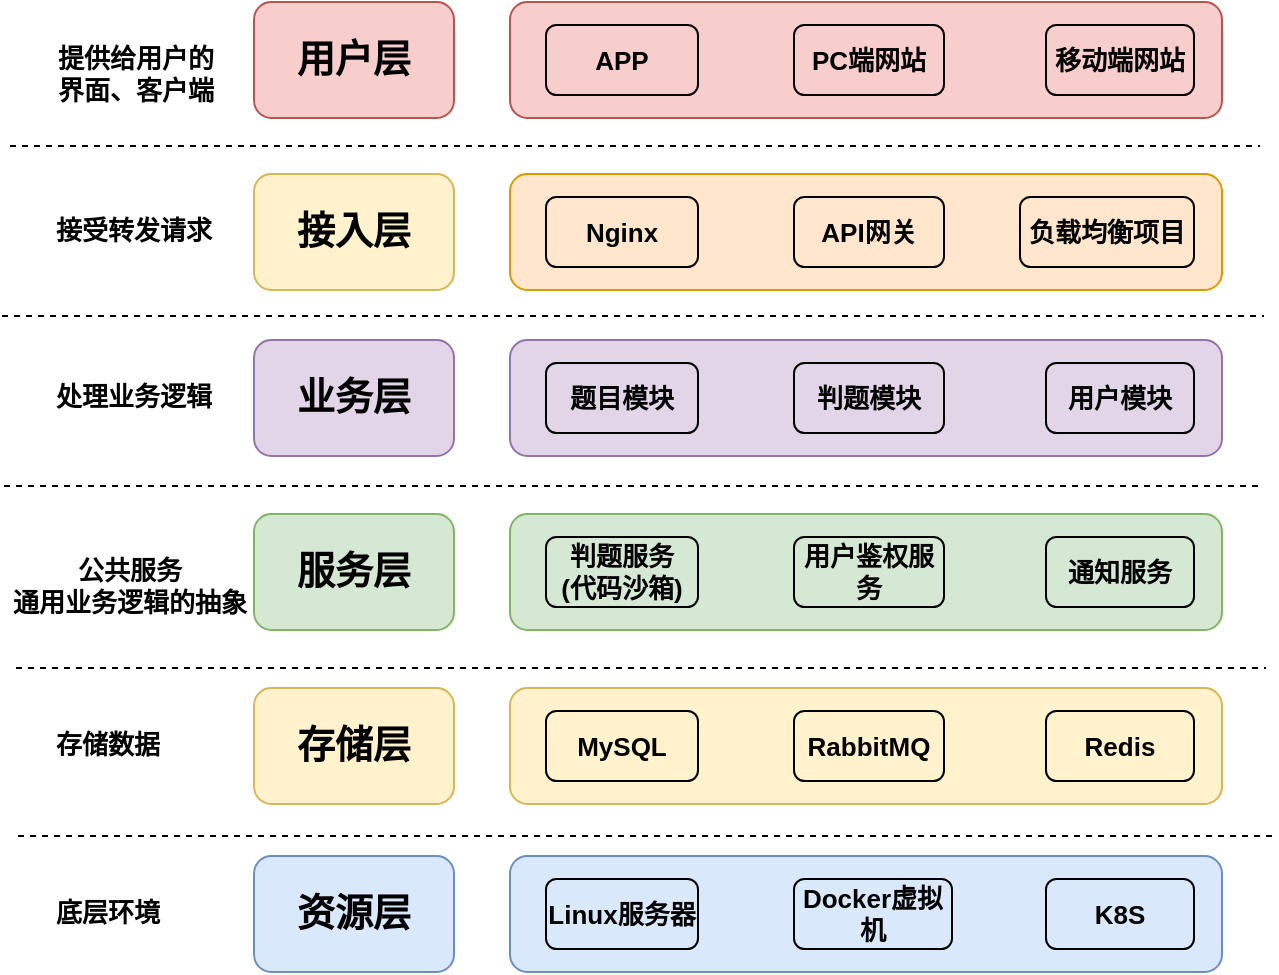 <mxfile version="24.2.5" type="github">
  <diagram name="第 1 页" id="qm7pSh8I2bCqkK6lI7HS">
    <mxGraphModel dx="1494" dy="569" grid="0" gridSize="10" guides="1" tooltips="1" connect="1" arrows="1" fold="1" page="1" pageScale="1" pageWidth="827" pageHeight="1169" background="none" math="0" shadow="0">
      <root>
        <mxCell id="0" />
        <mxCell id="1" parent="0" />
        <mxCell id="A6fhzm-bdx9kZAJXBw83-1" value="用户层" style="rounded=1;whiteSpace=wrap;html=1;fillColor=#f8cecc;strokeColor=#b85450;fontSize=19;fontStyle=1" parent="1" vertex="1">
          <mxGeometry x="174" y="114" width="100" height="58" as="geometry" />
        </mxCell>
        <mxCell id="A6fhzm-bdx9kZAJXBw83-2" value="" style="rounded=1;whiteSpace=wrap;html=1;fillColor=#f8cecc;strokeColor=#b85450;fontSize=13;fontStyle=1" parent="1" vertex="1">
          <mxGeometry x="302" y="114" width="356" height="58" as="geometry" />
        </mxCell>
        <mxCell id="A6fhzm-bdx9kZAJXBw83-3" value="APP" style="rounded=1;whiteSpace=wrap;html=1;fillColor=none;fontSize=13;fontStyle=1" parent="1" vertex="1">
          <mxGeometry x="320" y="125.5" width="76" height="35" as="geometry" />
        </mxCell>
        <mxCell id="A6fhzm-bdx9kZAJXBw83-4" value="PC端网站" style="rounded=1;whiteSpace=wrap;html=1;fillColor=none;fontSize=13;fontStyle=1" parent="1" vertex="1">
          <mxGeometry x="444" y="125.5" width="75" height="35" as="geometry" />
        </mxCell>
        <mxCell id="A6fhzm-bdx9kZAJXBw83-5" value="移动端网站" style="rounded=1;whiteSpace=wrap;html=1;fillColor=none;fontSize=13;fontStyle=1" parent="1" vertex="1">
          <mxGeometry x="570" y="125.5" width="74" height="35" as="geometry" />
        </mxCell>
        <mxCell id="A6fhzm-bdx9kZAJXBw83-6" value="提供给用户的&#xa;界面、客户端&#xa;" style="text;whiteSpace=wrap;fontSize=13;fontStyle=1" parent="1" vertex="1">
          <mxGeometry x="73.998" y="127.997" width="100" height="36" as="geometry" />
        </mxCell>
        <mxCell id="A6fhzm-bdx9kZAJXBw83-7" value="接入层" style="rounded=1;whiteSpace=wrap;html=1;fillColor=#fff2cc;strokeColor=#d6b656;fontSize=19;fontStyle=1" parent="1" vertex="1">
          <mxGeometry x="174" y="200" width="100" height="58" as="geometry" />
        </mxCell>
        <mxCell id="A6fhzm-bdx9kZAJXBw83-8" value="" style="rounded=1;whiteSpace=wrap;html=1;fillColor=#ffe6cc;strokeColor=#d79b00;fontSize=13;fontStyle=1" parent="1" vertex="1">
          <mxGeometry x="302" y="200" width="356" height="58" as="geometry" />
        </mxCell>
        <mxCell id="A6fhzm-bdx9kZAJXBw83-9" value="Nginx" style="rounded=1;whiteSpace=wrap;html=1;fillColor=none;fontSize=13;fontStyle=1" parent="1" vertex="1">
          <mxGeometry x="320" y="211.5" width="76" height="35" as="geometry" />
        </mxCell>
        <mxCell id="A6fhzm-bdx9kZAJXBw83-10" value="API网关" style="rounded=1;whiteSpace=wrap;html=1;fillColor=none;fontSize=13;fontStyle=1" parent="1" vertex="1">
          <mxGeometry x="444" y="211.5" width="75" height="35" as="geometry" />
        </mxCell>
        <mxCell id="A6fhzm-bdx9kZAJXBw83-11" value="负载均衡项目" style="rounded=1;whiteSpace=wrap;html=1;fillColor=none;fontSize=13;fontStyle=1" parent="1" vertex="1">
          <mxGeometry x="557" y="211.5" width="87" height="35" as="geometry" />
        </mxCell>
        <mxCell id="A6fhzm-bdx9kZAJXBw83-12" value="接受转发请求" style="text;whiteSpace=wrap;fontSize=13;fontStyle=1" parent="1" vertex="1">
          <mxGeometry x="72.998" y="213.997" width="100" height="36" as="geometry" />
        </mxCell>
        <mxCell id="A6fhzm-bdx9kZAJXBw83-13" value="业务层" style="rounded=1;whiteSpace=wrap;html=1;fillColor=#e1d5e7;strokeColor=#9673a6;fontSize=19;fontStyle=1" parent="1" vertex="1">
          <mxGeometry x="174" y="283" width="100" height="58" as="geometry" />
        </mxCell>
        <mxCell id="A6fhzm-bdx9kZAJXBw83-14" value="" style="rounded=1;whiteSpace=wrap;html=1;fillColor=#e1d5e7;strokeColor=#9673a6;fontSize=13;fontStyle=1" parent="1" vertex="1">
          <mxGeometry x="302" y="283" width="356" height="58" as="geometry" />
        </mxCell>
        <mxCell id="A6fhzm-bdx9kZAJXBw83-15" value="题目模块" style="rounded=1;whiteSpace=wrap;html=1;fillColor=none;fontSize=13;fontStyle=1" parent="1" vertex="1">
          <mxGeometry x="320" y="294.5" width="76" height="35" as="geometry" />
        </mxCell>
        <mxCell id="A6fhzm-bdx9kZAJXBw83-16" value="判题模块" style="rounded=1;whiteSpace=wrap;html=1;fillColor=none;fontSize=13;fontStyle=1" parent="1" vertex="1">
          <mxGeometry x="444" y="294.5" width="75" height="35" as="geometry" />
        </mxCell>
        <mxCell id="A6fhzm-bdx9kZAJXBw83-17" value="用户模块" style="rounded=1;whiteSpace=wrap;html=1;fillColor=none;fontSize=13;fontStyle=1" parent="1" vertex="1">
          <mxGeometry x="570" y="294.5" width="74" height="35" as="geometry" />
        </mxCell>
        <mxCell id="A6fhzm-bdx9kZAJXBw83-18" value="处理业务逻辑" style="text;whiteSpace=wrap;fontSize=13;fontStyle=1" parent="1" vertex="1">
          <mxGeometry x="72.998" y="296.997" width="100" height="36" as="geometry" />
        </mxCell>
        <mxCell id="A6fhzm-bdx9kZAJXBw83-19" value="服务层" style="rounded=1;whiteSpace=wrap;html=1;fillColor=#d5e8d4;strokeColor=#82b366;fontSize=19;fontStyle=1" parent="1" vertex="1">
          <mxGeometry x="174" y="370" width="100" height="58" as="geometry" />
        </mxCell>
        <mxCell id="A6fhzm-bdx9kZAJXBw83-20" value="" style="rounded=1;whiteSpace=wrap;html=1;fillColor=#d5e8d4;strokeColor=#82b366;fontSize=13;fontStyle=1" parent="1" vertex="1">
          <mxGeometry x="302" y="370" width="356" height="58" as="geometry" />
        </mxCell>
        <mxCell id="A6fhzm-bdx9kZAJXBw83-21" value="判题服务&lt;div style=&quot;font-size: 13px;&quot;&gt;(代码沙箱)&lt;br style=&quot;font-size: 13px;&quot;&gt;&lt;/div&gt;" style="rounded=1;whiteSpace=wrap;html=1;fillColor=none;fontSize=13;fontStyle=1" parent="1" vertex="1">
          <mxGeometry x="320" y="381.5" width="76" height="35" as="geometry" />
        </mxCell>
        <mxCell id="A6fhzm-bdx9kZAJXBw83-22" value="用户鉴权服务" style="rounded=1;whiteSpace=wrap;html=1;fillColor=none;fontSize=13;fontStyle=1" parent="1" vertex="1">
          <mxGeometry x="444" y="381.5" width="75" height="35" as="geometry" />
        </mxCell>
        <mxCell id="A6fhzm-bdx9kZAJXBw83-23" value="通知服务" style="rounded=1;whiteSpace=wrap;html=1;fillColor=none;fontSize=13;fontStyle=1" parent="1" vertex="1">
          <mxGeometry x="570" y="381.5" width="74" height="35" as="geometry" />
        </mxCell>
        <mxCell id="A6fhzm-bdx9kZAJXBw83-24" value="公共服务&#xa;通用业务逻辑的抽象&#xa;" style="text;whiteSpace=wrap;align=center;fontSize=13;fontStyle=1" parent="1" vertex="1">
          <mxGeometry x="51" y="384" width="122" height="36" as="geometry" />
        </mxCell>
        <mxCell id="A6fhzm-bdx9kZAJXBw83-25" value="存储层" style="rounded=1;whiteSpace=wrap;html=1;fillColor=#fff2cc;strokeColor=#d6b656;fontSize=19;fontStyle=1" parent="1" vertex="1">
          <mxGeometry x="174" y="457" width="100" height="58" as="geometry" />
        </mxCell>
        <mxCell id="A6fhzm-bdx9kZAJXBw83-26" value="" style="rounded=1;whiteSpace=wrap;html=1;fillColor=#fff2cc;strokeColor=#d6b656;fontSize=13;fontStyle=1" parent="1" vertex="1">
          <mxGeometry x="302" y="457" width="356" height="58" as="geometry" />
        </mxCell>
        <mxCell id="A6fhzm-bdx9kZAJXBw83-27" value="MySQL" style="rounded=1;whiteSpace=wrap;html=1;fillColor=none;fontSize=13;fontStyle=1" parent="1" vertex="1">
          <mxGeometry x="320" y="468.5" width="76" height="35" as="geometry" />
        </mxCell>
        <mxCell id="A6fhzm-bdx9kZAJXBw83-28" value="RabbitMQ" style="rounded=1;whiteSpace=wrap;html=1;fillColor=none;fontSize=13;fontStyle=1" parent="1" vertex="1">
          <mxGeometry x="444" y="468.5" width="75" height="35" as="geometry" />
        </mxCell>
        <mxCell id="A6fhzm-bdx9kZAJXBw83-29" value="Redis" style="rounded=1;whiteSpace=wrap;html=1;fillColor=none;fontSize=13;fontStyle=1" parent="1" vertex="1">
          <mxGeometry x="570" y="468.5" width="74" height="35" as="geometry" />
        </mxCell>
        <mxCell id="A6fhzm-bdx9kZAJXBw83-30" value="存储数据" style="text;whiteSpace=wrap;fontSize=13;fontStyle=1" parent="1" vertex="1">
          <mxGeometry x="72.998" y="470.997" width="100" height="36" as="geometry" />
        </mxCell>
        <mxCell id="A6fhzm-bdx9kZAJXBw83-31" value="资源层" style="rounded=1;whiteSpace=wrap;html=1;fillColor=#dae8fc;strokeColor=#6c8ebf;fontSize=19;fontStyle=1" parent="1" vertex="1">
          <mxGeometry x="174" y="541" width="100" height="58" as="geometry" />
        </mxCell>
        <mxCell id="A6fhzm-bdx9kZAJXBw83-32" value="" style="rounded=1;whiteSpace=wrap;html=1;fillColor=#dae8fc;strokeColor=#6c8ebf;fontSize=13;fontStyle=1" parent="1" vertex="1">
          <mxGeometry x="302" y="541" width="356" height="58" as="geometry" />
        </mxCell>
        <mxCell id="A6fhzm-bdx9kZAJXBw83-33" value="Linux服务器" style="rounded=1;whiteSpace=wrap;html=1;fillColor=none;fontSize=13;fontStyle=1" parent="1" vertex="1">
          <mxGeometry x="320" y="552.5" width="76" height="35" as="geometry" />
        </mxCell>
        <mxCell id="A6fhzm-bdx9kZAJXBw83-34" value="Docker虚拟机" style="rounded=1;whiteSpace=wrap;html=1;fillColor=none;fontSize=13;fontStyle=1" parent="1" vertex="1">
          <mxGeometry x="444" y="552.5" width="79" height="35" as="geometry" />
        </mxCell>
        <mxCell id="A6fhzm-bdx9kZAJXBw83-35" value="K8S" style="rounded=1;whiteSpace=wrap;html=1;fillColor=none;fontSize=13;fontStyle=1" parent="1" vertex="1">
          <mxGeometry x="570" y="552.5" width="74" height="35" as="geometry" />
        </mxCell>
        <mxCell id="A6fhzm-bdx9kZAJXBw83-36" value="底层环境" style="text;whiteSpace=wrap;fontSize=13;fontStyle=1" parent="1" vertex="1">
          <mxGeometry x="72.998" y="554.997" width="100" height="36" as="geometry" />
        </mxCell>
        <mxCell id="MGiaHhGnAox11b-IP359-1" value="" style="endArrow=none;dashed=1;html=1;rounded=0;fontSize=12;fontStyle=1" edge="1" parent="1">
          <mxGeometry width="50" height="50" relative="1" as="geometry">
            <mxPoint x="52" y="186" as="sourcePoint" />
            <mxPoint x="677" y="186" as="targetPoint" />
          </mxGeometry>
        </mxCell>
        <mxCell id="MGiaHhGnAox11b-IP359-2" value="" style="endArrow=none;dashed=1;html=1;rounded=0;fontSize=12;fontStyle=1" edge="1" parent="1">
          <mxGeometry width="50" height="50" relative="1" as="geometry">
            <mxPoint x="48" y="271" as="sourcePoint" />
            <mxPoint x="679" y="271" as="targetPoint" />
          </mxGeometry>
        </mxCell>
        <mxCell id="MGiaHhGnAox11b-IP359-3" value="" style="endArrow=none;dashed=1;html=1;rounded=0;fontSize=12;fontStyle=1" edge="1" parent="1">
          <mxGeometry width="50" height="50" relative="1" as="geometry">
            <mxPoint x="49" y="356" as="sourcePoint" />
            <mxPoint x="679" y="356" as="targetPoint" />
          </mxGeometry>
        </mxCell>
        <mxCell id="MGiaHhGnAox11b-IP359-4" value="" style="endArrow=none;dashed=1;html=1;rounded=0;fontSize=12;fontStyle=1" edge="1" parent="1">
          <mxGeometry width="50" height="50" relative="1" as="geometry">
            <mxPoint x="55" y="447" as="sourcePoint" />
            <mxPoint x="680" y="447" as="targetPoint" />
          </mxGeometry>
        </mxCell>
        <mxCell id="MGiaHhGnAox11b-IP359-5" value="" style="endArrow=none;dashed=1;html=1;rounded=0;fontSize=12;fontStyle=1" edge="1" parent="1">
          <mxGeometry width="50" height="50" relative="1" as="geometry">
            <mxPoint x="56" y="531" as="sourcePoint" />
            <mxPoint x="684" y="531" as="targetPoint" />
          </mxGeometry>
        </mxCell>
      </root>
    </mxGraphModel>
  </diagram>
</mxfile>
